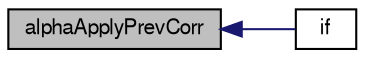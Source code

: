 digraph "alphaApplyPrevCorr"
{
  bgcolor="transparent";
  edge [fontname="FreeSans",fontsize="10",labelfontname="FreeSans",labelfontsize="10"];
  node [fontname="FreeSans",fontsize="10",shape=record];
  rankdir="LR";
  Node9 [label="alphaApplyPrevCorr",height=0.2,width=0.4,color="black", fillcolor="grey75", style="filled", fontcolor="black"];
  Node9 -> Node10 [dir="back",color="midnightblue",fontsize="10",style="solid",fontname="FreeSans"];
  Node10 [label="if",height=0.2,width=0.4,color="black",URL="$a38564.html#ae7f6f0d4cfb1a33cc26db08d42ed5ade"];
}
